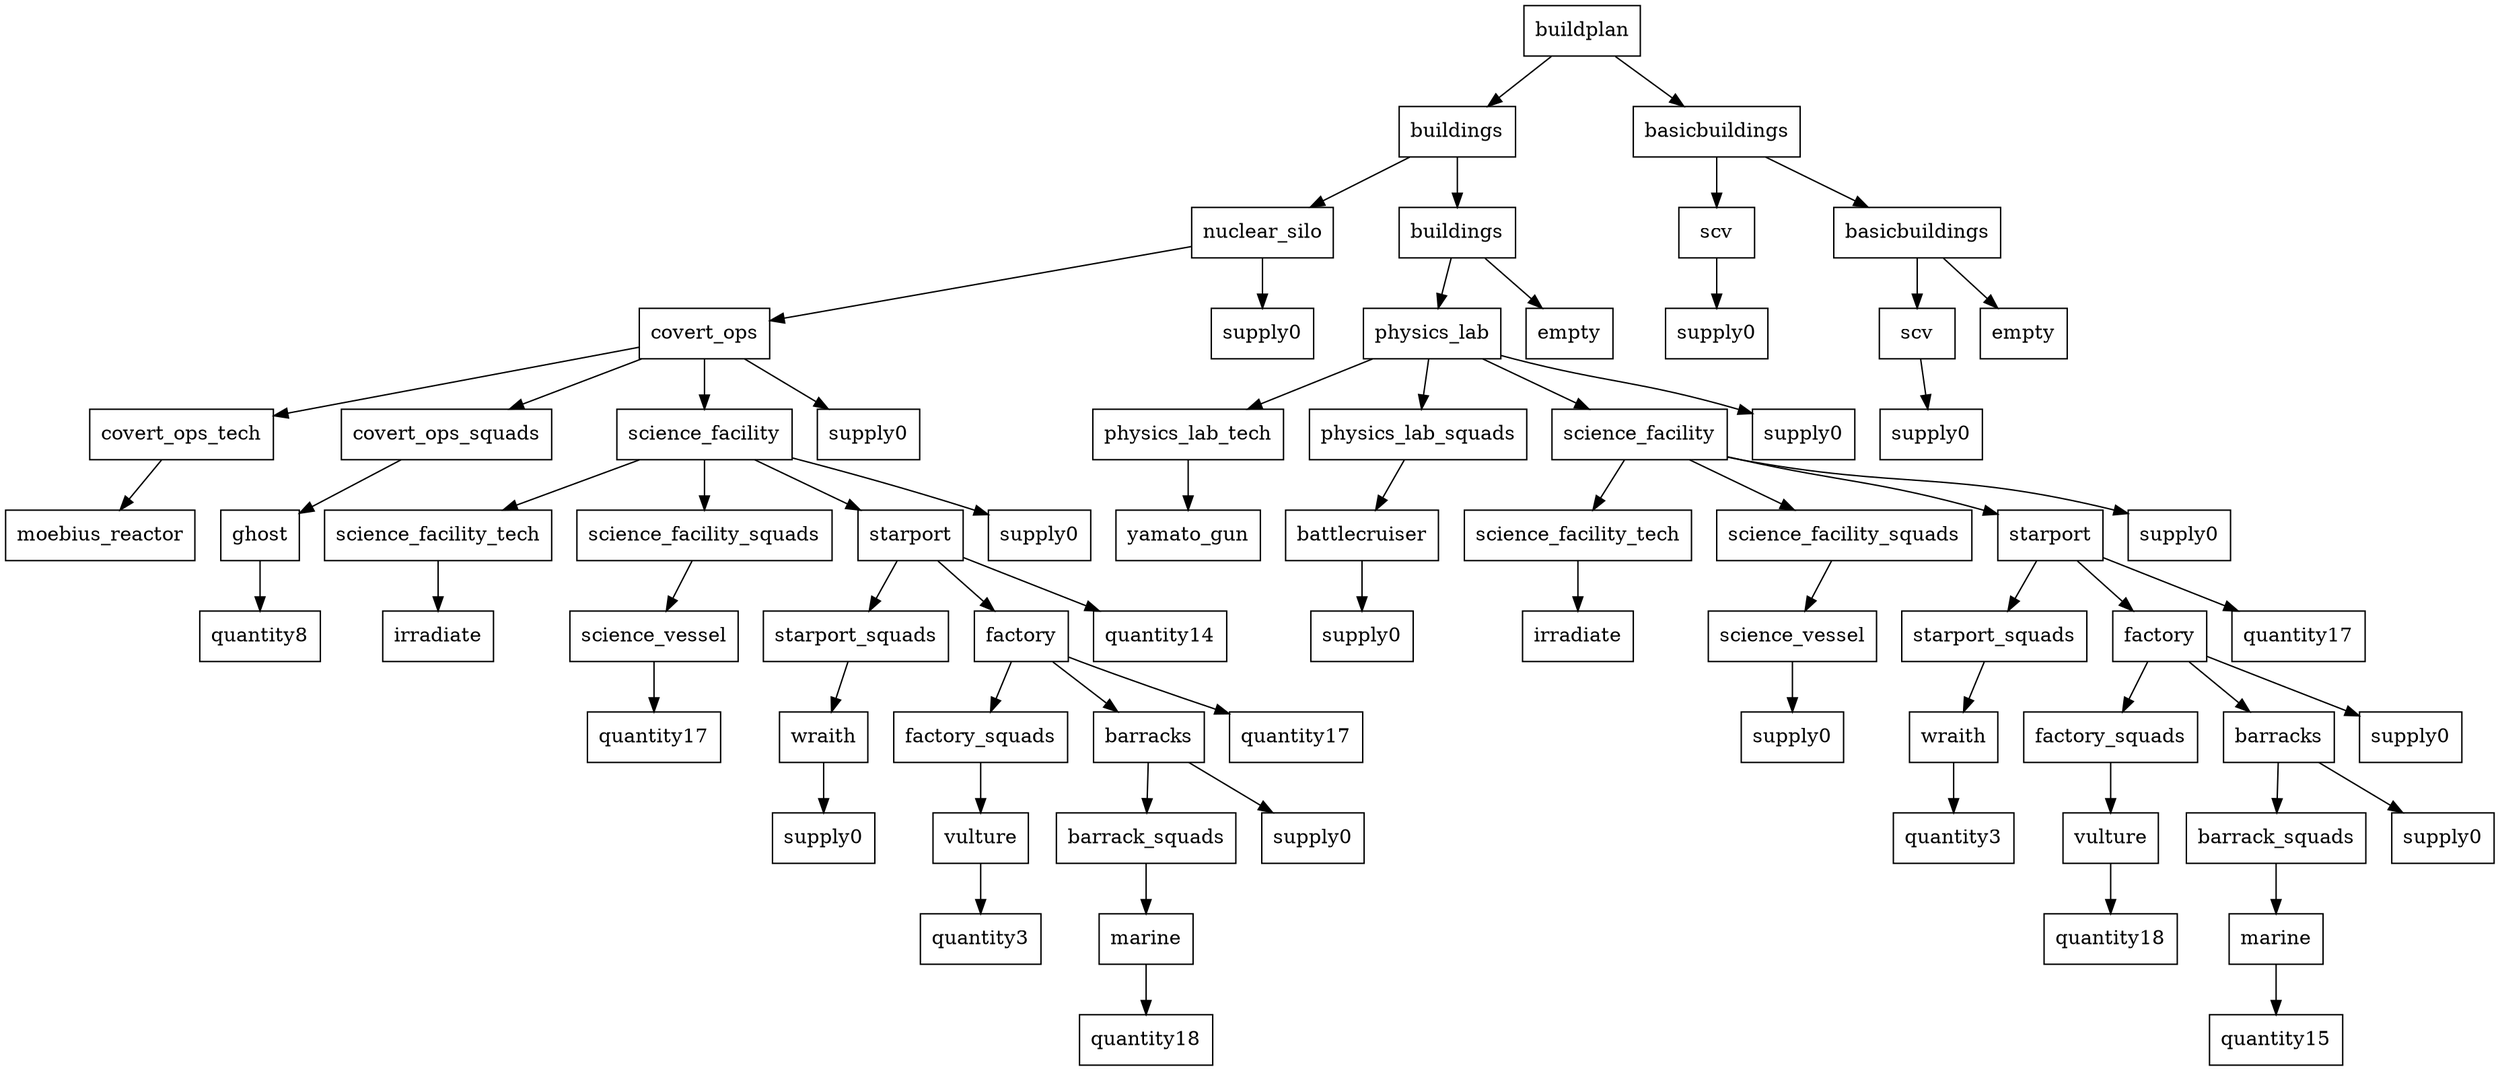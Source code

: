 digraph g {
graph [ordering=out];
node [shape=rectangle];
n[label = "buildplan"];
n0[label = "buildings"];
n00[label = "nuclear_silo"];
n000[label = "covert_ops"];
n0000[label = "covert_ops_tech"];
n00000[label = "moebius_reactor"];
n0000 -> n00000;
n000 -> n0000;
n0001[label = "covert_ops_squads"];
n00010[label = "ghost"];
n000100[label = "quantity8"];
n00010 -> n000100;
n0001 -> n00010;
n000 -> n0001;
n0002[label = "science_facility"];
n00020[label = "science_facility_tech"];
n000200[label = "irradiate"];
n00020 -> n000200;
n0002 -> n00020;
n00021[label = "science_facility_squads"];
n000210[label = "science_vessel"];
n0002100[label = "quantity17"];
n000210 -> n0002100;
n00021 -> n000210;
n0002 -> n00021;
n00022[label = "starport"];
n000220[label = "starport_squads"];
n0002200[label = "wraith"];
n00022000[label = "supply0"];
n0002200 -> n00022000;
n000220 -> n0002200;
n00022 -> n000220;
n000221[label = "factory"];
n0002210[label = "factory_squads"];
n00022100[label = "vulture"];
n000221000[label = "quantity3"];
n00022100 -> n000221000;
n0002210 -> n00022100;
n000221 -> n0002210;
n0002211[label = "barracks"];
n00022110[label = "barrack_squads"];
n000221100[label = "marine"];
n0002211000[label = "quantity18"];
n000221100 -> n0002211000;
n00022110 -> n000221100;
n0002211 -> n00022110;
n00022111[label = "supply0"];
n0002211 -> n00022111;
n000221 -> n0002211;
n0002212[label = "quantity17"];
n000221 -> n0002212;
n00022 -> n000221;
n000222[label = "quantity14"];
n00022 -> n000222;
n0002 -> n00022;
n00023[label = "supply0"];
n0002 -> n00023;
n000 -> n0002;
n0003[label = "supply0"];
n000 -> n0003;
n00 -> n000;
n001[label = "supply0"];
n00 -> n001;
n0 -> n00;
n01[label = "buildings"];
n010[label = "physics_lab"];
n0100[label = "physics_lab_tech"];
n01000[label = "yamato_gun"];
n0100 -> n01000;
n010 -> n0100;
n0101[label = "physics_lab_squads"];
n01010[label = "battlecruiser"];
n010100[label = "supply0"];
n01010 -> n010100;
n0101 -> n01010;
n010 -> n0101;
n0102[label = "science_facility"];
n01020[label = "science_facility_tech"];
n010200[label = "irradiate"];
n01020 -> n010200;
n0102 -> n01020;
n01021[label = "science_facility_squads"];
n010210[label = "science_vessel"];
n0102100[label = "supply0"];
n010210 -> n0102100;
n01021 -> n010210;
n0102 -> n01021;
n01022[label = "starport"];
n010220[label = "starport_squads"];
n0102200[label = "wraith"];
n01022000[label = "quantity3"];
n0102200 -> n01022000;
n010220 -> n0102200;
n01022 -> n010220;
n010221[label = "factory"];
n0102210[label = "factory_squads"];
n01022100[label = "vulture"];
n010221000[label = "quantity18"];
n01022100 -> n010221000;
n0102210 -> n01022100;
n010221 -> n0102210;
n0102211[label = "barracks"];
n01022110[label = "barrack_squads"];
n010221100[label = "marine"];
n0102211000[label = "quantity15"];
n010221100 -> n0102211000;
n01022110 -> n010221100;
n0102211 -> n01022110;
n01022111[label = "supply0"];
n0102211 -> n01022111;
n010221 -> n0102211;
n0102212[label = "supply0"];
n010221 -> n0102212;
n01022 -> n010221;
n010222[label = "quantity17"];
n01022 -> n010222;
n0102 -> n01022;
n01023[label = "supply0"];
n0102 -> n01023;
n010 -> n0102;
n0103[label = "supply0"];
n010 -> n0103;
n01 -> n010;
n011[label = "empty"];
n01 -> n011;
n0 -> n01;
n -> n0;
n1[label = "basicbuildings"];
n10[label = "scv"];
n100[label = "supply0"];
n10 -> n100;
n1 -> n10;
n11[label = "basicbuildings"];
n110[label = "scv"];
n1100[label = "supply0"];
n110 -> n1100;
n11 -> n110;
n111[label = "empty"];
n11 -> n111;
n1 -> n11;
n -> n1;
}

